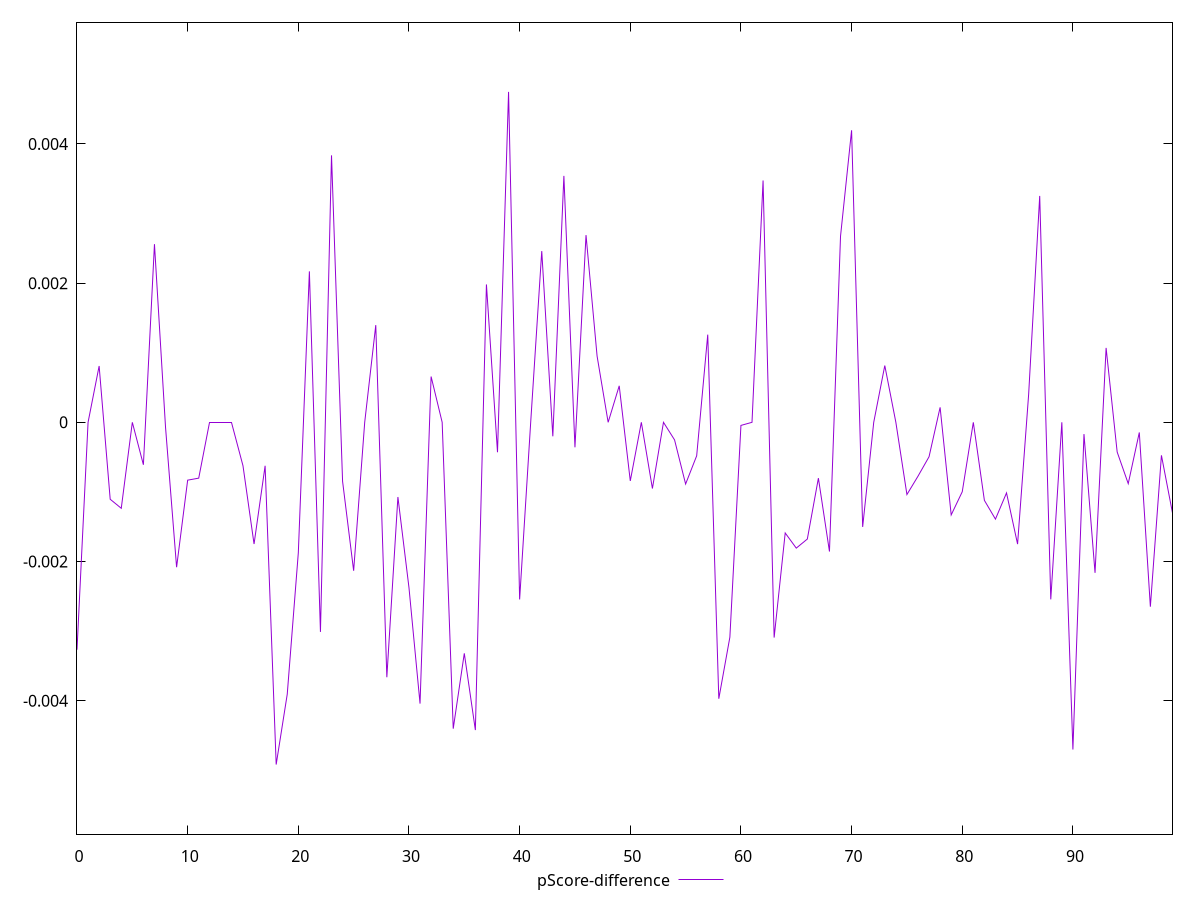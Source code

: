 reset

$pScoreDifference <<EOF
0 -0.0032677777777777584
1 0
2 0.0008091666665859254
3 -0.0011055555555555818
4 -0.0012355555555555453
5 0
6 -0.0006099999999999994
7 0.0025600000000000067
8 -0.0000700000000000145
9 -0.0020822222222222075
10 -0.0008311111111111158
11 -0.0008022222222222597
12 0
13 0
14 0
15 -0.0006244444444444275
16 -0.001748888888888911
17 -0.0006244444444444275
18 -0.004917777777777799
19 -0.003906666666666614
20 -0.0018766666666666376
21 0.0021694444440719662
22 -0.003012222222222194
23 0.0038366666666667104
24 -0.0008475000007698297
25 -0.0021333333333333204
26 0
27 0.0013966666666667127
28 -0.0036633333333333518
29 -0.0010733333333499129
30 -0.002375555555555575
31 -0.00404222222222228
32 0.0006577777777777571
33 0
34 -0.004402222222222196
35 -0.0033199999999999896
36 -0.004422500000024865
37 0.0019811111111111
38 -0.00043000000000004146
39 0.004748333333991495
40 -0.0025455555555555787
41 0
42 0.0024600000006871348
43 -0.00020111111111109636
44 0.003540833333196658
45 -0.0003588888888889086
46 0.0026905555557459326
47 0.0009516666666604667
48 0
49 0.0005244444444444385
50 -0.0008422222222221887
51 0
52 -0.0009511111111111248
53 0
54 -0.00025222222222220925
55 -0.0008866666666667022
56 -0.00048111111111115434
57 0.0012600000000000389
58 -0.003972222222222155
59 -0.0030874999992860364
60 -0.00004444444444440254
61 0
62 0.0034749999991617875
63 -0.0030933333333332813
64 -0.0015899999999999803
65 -0.0018077777777777415
66 -0.0016772222224001876
67 -0.0008022222222222597
68 -0.0018566666666666176
69 0.0026744444444444238
70 0.004196666666927418
71 -0.001503333333333301
72 0
73 0.0008155555555555694
74 0
75 -0.0010377777777778041
76 -0.000774444444444411
77 -0.000494444444444464
78 0.00021500000031660083
79 -0.0013308333333892364
80 -0.000997777777777764
81 0
82 -0.0011211111111111283
83 -0.0013911111111111207
84 -0.001014444444444429
85 -0.0017500000000000293
86 0.00040111111111107434
87 0.0032533333341902004
88 -0.0025444444444444603
89 0
90 -0.004702222222222163
91 -0.0001688888888888851
92 -0.002163333333333295
93 0.0010691666665175736
94 -0.0004266666666666863
95 -0.0008811111111111103
96 -0.00014555555555550992
97 -0.0026500000005278412
98 -0.000474444444444444
99 -0.001303333333333323
EOF

set key outside below
set xrange [0:99]
set yrange [-0.005917777777777799:0.005748333333991495]
set trange [-0.005917777777777799:0.005748333333991495]
set terminal svg size 640, 500 enhanced background rgb 'white'
set output "report_00015_2021-02-09T16-11-33.973Z/uses-rel-preconnect/samples/pages+cached+noadtech/pScore-difference/values.svg"

plot $pScoreDifference title "pScore-difference" with line

reset
